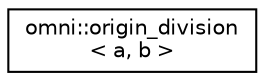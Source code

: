 digraph "Graphical Class Hierarchy"
{
  edge [fontname="Helvetica",fontsize="10",labelfontname="Helvetica",labelfontsize="10"];
  node [fontname="Helvetica",fontsize="10",shape=record];
  rankdir="LR";
  Node0 [label="omni::origin_division\l\< a, b \>",height=0.2,width=0.4,color="black", fillcolor="white", style="filled",URL="$structomni_1_1origin__division.html"];
}

